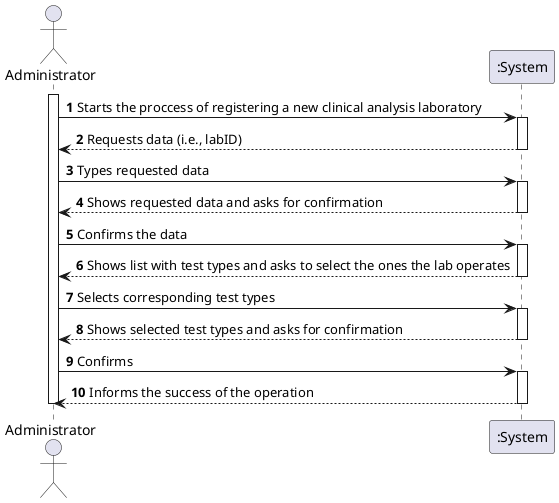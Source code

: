 @startuml
autonumber


actor "Administrator" as ADMIN

participant ":System" as SYST

activate ADMIN
ADMIN -> SYST : Starts the proccess of registering a new clinical analysis laboratory
activate SYST
SYST --> ADMIN : Requests data (i.e., labID) 
deactivate SYST


ADMIN -> SYST : Types requested data
activate SYST
SYST --> ADMIN : Shows requested data and asks for confirmation
deactivate SYST

ADMIN -> SYST : Confirms the data
activate SYST
SYST --> ADMIN : Shows list with test types and asks to select the ones the lab operates
deactivate SYST

ADMIN -> SYST : Selects corresponding test types
activate SYST
SYST --> ADMIN : Shows selected test types and asks for confirmation
deactivate SYST

ADMIN -> SYST : Confirms
activate SYST
SYST --> ADMIN : Informs the success of the operation
deactivate SYST

deactivate ADMIN

@enduml